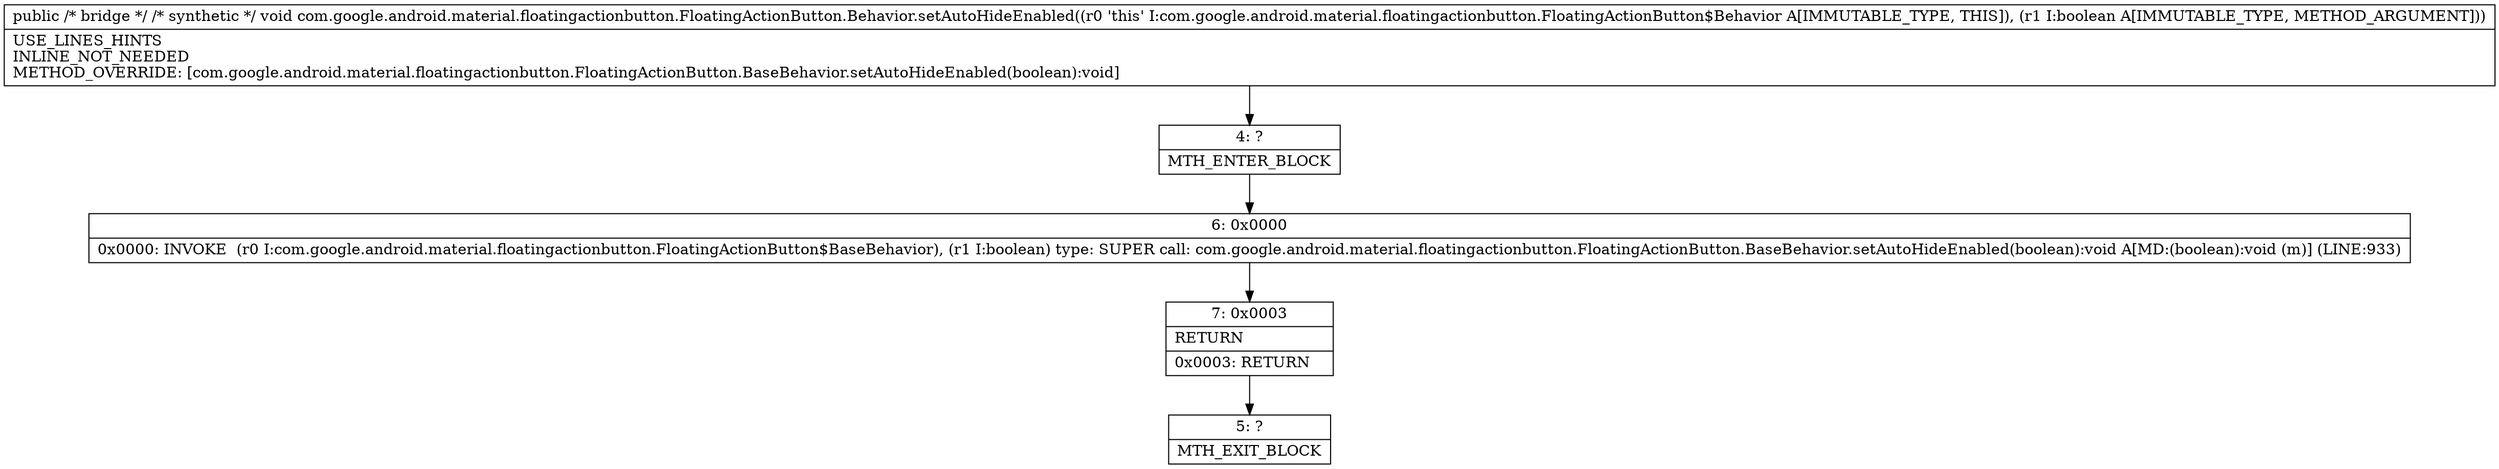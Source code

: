 digraph "CFG forcom.google.android.material.floatingactionbutton.FloatingActionButton.Behavior.setAutoHideEnabled(Z)V" {
Node_4 [shape=record,label="{4\:\ ?|MTH_ENTER_BLOCK\l}"];
Node_6 [shape=record,label="{6\:\ 0x0000|0x0000: INVOKE  (r0 I:com.google.android.material.floatingactionbutton.FloatingActionButton$BaseBehavior), (r1 I:boolean) type: SUPER call: com.google.android.material.floatingactionbutton.FloatingActionButton.BaseBehavior.setAutoHideEnabled(boolean):void A[MD:(boolean):void (m)] (LINE:933)\l}"];
Node_7 [shape=record,label="{7\:\ 0x0003|RETURN\l|0x0003: RETURN   \l}"];
Node_5 [shape=record,label="{5\:\ ?|MTH_EXIT_BLOCK\l}"];
MethodNode[shape=record,label="{public \/* bridge *\/ \/* synthetic *\/ void com.google.android.material.floatingactionbutton.FloatingActionButton.Behavior.setAutoHideEnabled((r0 'this' I:com.google.android.material.floatingactionbutton.FloatingActionButton$Behavior A[IMMUTABLE_TYPE, THIS]), (r1 I:boolean A[IMMUTABLE_TYPE, METHOD_ARGUMENT]))  | USE_LINES_HINTS\lINLINE_NOT_NEEDED\lMETHOD_OVERRIDE: [com.google.android.material.floatingactionbutton.FloatingActionButton.BaseBehavior.setAutoHideEnabled(boolean):void]\l}"];
MethodNode -> Node_4;Node_4 -> Node_6;
Node_6 -> Node_7;
Node_7 -> Node_5;
}

